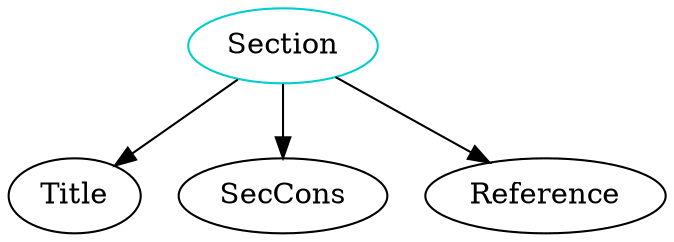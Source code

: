 digraph section{
Section -> Title;
Section -> SecCons;
Section -> Reference;
Section	[shape=oval, color=cyan3, label="Section"];
}

